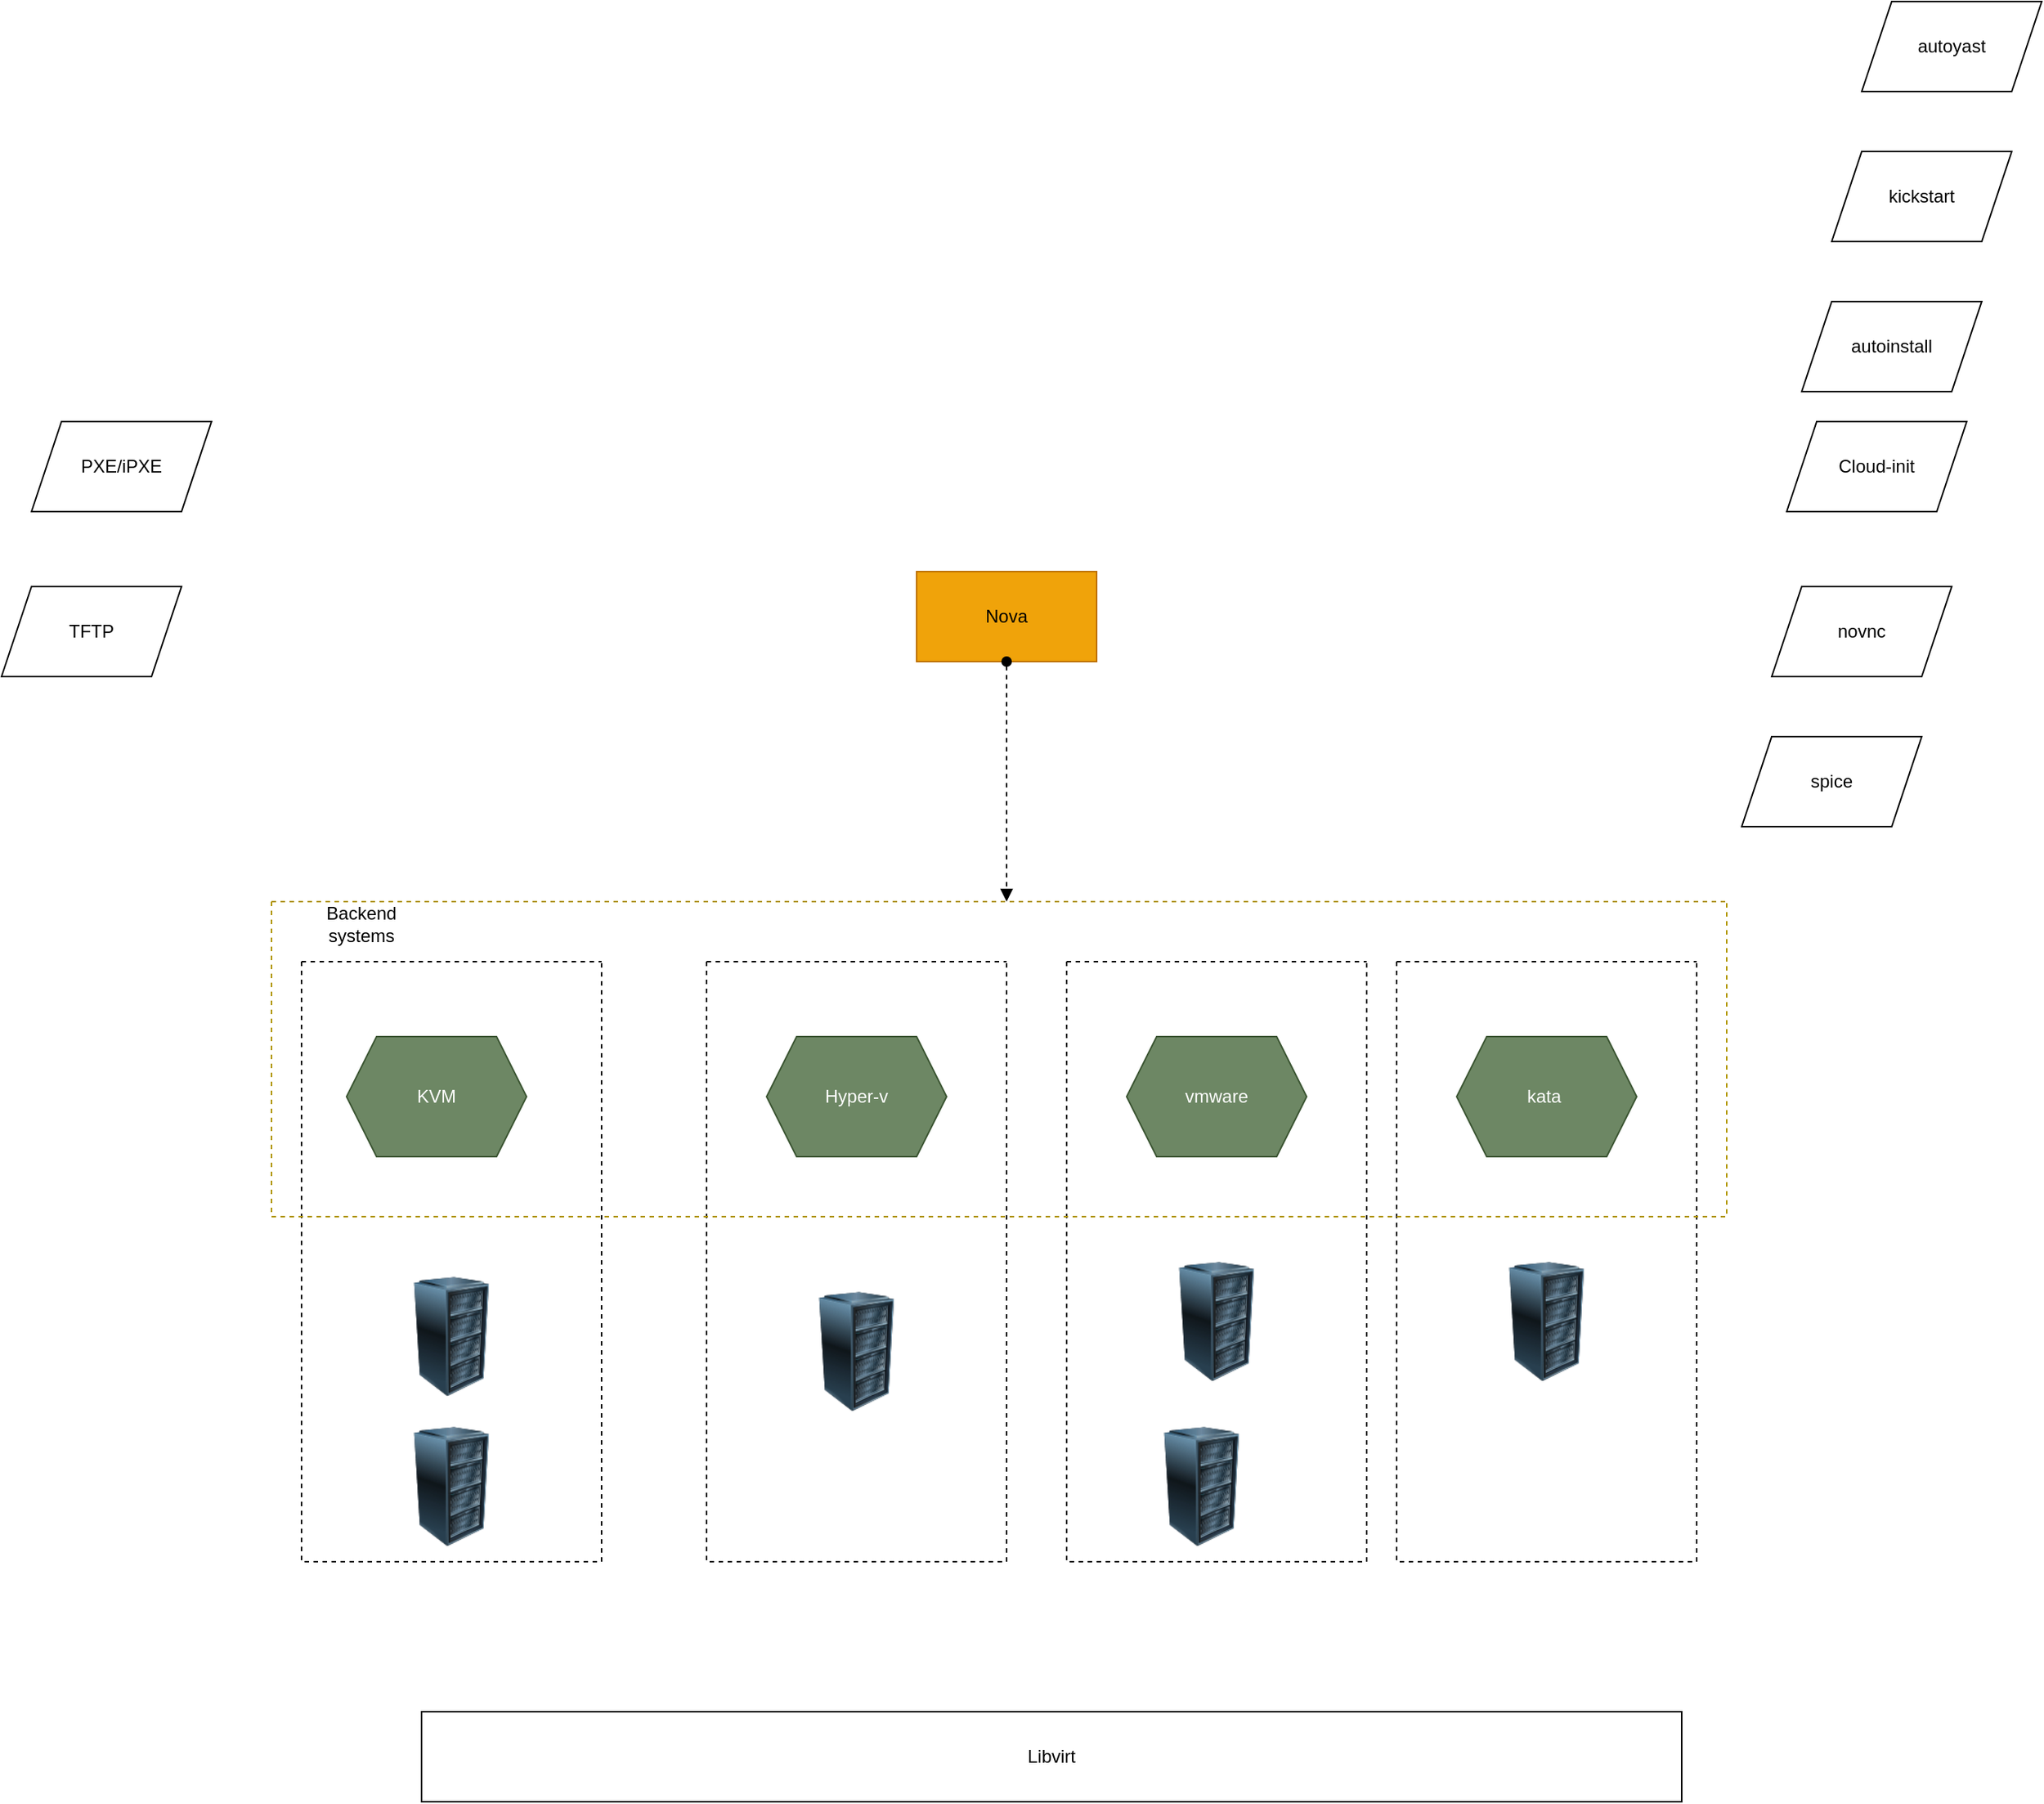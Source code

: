 <mxfile pages="3">
    <diagram name="nova" id="i2JP03oCf0MLAkS6mF40">
        <mxGraphModel dx="2113" dy="1841" grid="1" gridSize="10" guides="1" tooltips="1" connect="1" arrows="1" fold="1" page="1" pageScale="1" pageWidth="850" pageHeight="1100" math="0" shadow="0">
            <root>
                <mxCell id="0"/>
                <mxCell id="1" parent="0"/>
                <mxCell id="JA1Yra5Nm4HoDsQ_V3h1-1" value="Nova" style="rounded=0;whiteSpace=wrap;html=1;fillColor=#f0a30a;fontColor=#000000;strokeColor=#BD7000;" parent="1" vertex="1">
                    <mxGeometry x="350" y="180" width="120" height="60" as="geometry"/>
                </mxCell>
                <mxCell id="JA1Yra5Nm4HoDsQ_V3h1-7" value="" style="endArrow=block;html=1;rounded=0;entryX=0.5;entryY=1;entryDx=0;entryDy=0;flowAnimation=1;startArrow=oval;startFill=1;endFill=1;dashed=1;noJump=0;exitX=0.5;exitY=1;exitDx=0;exitDy=0;" parent="1" source="JA1Yra5Nm4HoDsQ_V3h1-1" edge="1">
                    <mxGeometry width="50" height="50" relative="1" as="geometry">
                        <mxPoint x="450" y="420" as="sourcePoint"/>
                        <mxPoint x="410" y="400" as="targetPoint"/>
                        <Array as="points"/>
                    </mxGeometry>
                </mxCell>
                <mxCell id="-k8zcyYXeTkmnfuWlkDI-1" value="" style="swimlane;startSize=0;dashed=1;" parent="1" vertex="1">
                    <mxGeometry x="-60" y="440" width="200" height="400" as="geometry">
                        <mxRectangle x="-60" y="440" width="50" height="40" as="alternateBounds"/>
                    </mxGeometry>
                </mxCell>
                <mxCell id="JA1Yra5Nm4HoDsQ_V3h1-3" value="KVM" style="shape=hexagon;perimeter=hexagonPerimeter2;whiteSpace=wrap;html=1;fixedSize=1;fillColor=#6d8764;fontColor=#ffffff;strokeColor=#3A5431;" parent="-k8zcyYXeTkmnfuWlkDI-1" vertex="1">
                    <mxGeometry x="30" y="50" width="120" height="80" as="geometry"/>
                </mxCell>
                <mxCell id="JA1Yra5Nm4HoDsQ_V3h1-14" value="" style="image;html=1;image=img/lib/clip_art/computers/Server_Rack_128x128.png" parent="-k8zcyYXeTkmnfuWlkDI-1" vertex="1">
                    <mxGeometry x="60" y="210" width="80" height="80" as="geometry"/>
                </mxCell>
                <mxCell id="JA1Yra5Nm4HoDsQ_V3h1-15" value="" style="image;html=1;image=img/lib/clip_art/computers/Server_Rack_128x128.png" parent="-k8zcyYXeTkmnfuWlkDI-1" vertex="1">
                    <mxGeometry x="60" y="310" width="80" height="80" as="geometry"/>
                </mxCell>
                <mxCell id="-k8zcyYXeTkmnfuWlkDI-2" value="" style="swimlane;startSize=0;dashed=1;" parent="1" vertex="1">
                    <mxGeometry x="210" y="440" width="200" height="400" as="geometry">
                        <mxRectangle x="210" y="440" width="50" height="40" as="alternateBounds"/>
                    </mxGeometry>
                </mxCell>
                <mxCell id="JA1Yra5Nm4HoDsQ_V3h1-4" value="Hyper-v" style="shape=hexagon;perimeter=hexagonPerimeter2;whiteSpace=wrap;html=1;fixedSize=1;fillColor=#6d8764;fontColor=#ffffff;strokeColor=#3A5431;" parent="-k8zcyYXeTkmnfuWlkDI-2" vertex="1">
                    <mxGeometry x="40" y="50" width="120" height="80" as="geometry"/>
                </mxCell>
                <mxCell id="JA1Yra5Nm4HoDsQ_V3h1-16" value="" style="image;html=1;image=img/lib/clip_art/computers/Server_Rack_128x128.png" parent="-k8zcyYXeTkmnfuWlkDI-2" vertex="1">
                    <mxGeometry x="60" y="220" width="80" height="80" as="geometry"/>
                </mxCell>
                <mxCell id="-k8zcyYXeTkmnfuWlkDI-3" value="" style="swimlane;startSize=0;dashed=1;" parent="1" vertex="1">
                    <mxGeometry x="450" y="440" width="200" height="400" as="geometry">
                        <mxRectangle x="450" y="440" width="50" height="40" as="alternateBounds"/>
                    </mxGeometry>
                </mxCell>
                <mxCell id="JA1Yra5Nm4HoDsQ_V3h1-6" value="vmware" style="shape=hexagon;perimeter=hexagonPerimeter2;whiteSpace=wrap;html=1;fixedSize=1;fillColor=#6d8764;fontColor=#ffffff;strokeColor=#3A5431;" parent="-k8zcyYXeTkmnfuWlkDI-3" vertex="1">
                    <mxGeometry x="40" y="50" width="120" height="80" as="geometry"/>
                </mxCell>
                <mxCell id="JA1Yra5Nm4HoDsQ_V3h1-17" value="" style="image;html=1;image=img/lib/clip_art/computers/Server_Rack_128x128.png" parent="-k8zcyYXeTkmnfuWlkDI-3" vertex="1">
                    <mxGeometry x="60" y="200" width="80" height="80" as="geometry"/>
                </mxCell>
                <mxCell id="JA1Yra5Nm4HoDsQ_V3h1-18" value="" style="image;html=1;image=img/lib/clip_art/computers/Server_Rack_128x128.png" parent="-k8zcyYXeTkmnfuWlkDI-3" vertex="1">
                    <mxGeometry x="50" y="310" width="80" height="80" as="geometry"/>
                </mxCell>
                <mxCell id="-k8zcyYXeTkmnfuWlkDI-4" value="" style="swimlane;startSize=0;dashed=1;" parent="1" vertex="1">
                    <mxGeometry x="670" y="440" width="200" height="400" as="geometry">
                        <mxRectangle x="670" y="440" width="50" height="40" as="alternateBounds"/>
                    </mxGeometry>
                </mxCell>
                <mxCell id="JA1Yra5Nm4HoDsQ_V3h1-5" value="kata&amp;nbsp;" style="shape=hexagon;perimeter=hexagonPerimeter2;whiteSpace=wrap;html=1;fixedSize=1;fillColor=#6d8764;fontColor=#ffffff;strokeColor=#3A5431;" parent="-k8zcyYXeTkmnfuWlkDI-4" vertex="1">
                    <mxGeometry x="40" y="50" width="120" height="80" as="geometry"/>
                </mxCell>
                <mxCell id="JA1Yra5Nm4HoDsQ_V3h1-19" value="" style="image;html=1;image=img/lib/clip_art/computers/Server_Rack_128x128.png" parent="-k8zcyYXeTkmnfuWlkDI-4" vertex="1">
                    <mxGeometry x="60" y="200" width="80" height="80" as="geometry"/>
                </mxCell>
                <mxCell id="-k8zcyYXeTkmnfuWlkDI-7" value="" style="swimlane;startSize=0;dashed=1;fillColor=#e3c800;fontColor=#000000;strokeColor=#B09500;" parent="1" vertex="1">
                    <mxGeometry x="-80" y="400" width="970" height="210" as="geometry">
                        <mxRectangle x="-80" y="400" width="50" height="40" as="alternateBounds"/>
                    </mxGeometry>
                </mxCell>
                <mxCell id="JA1Yra5Nm4HoDsQ_V3h1-13" value="Backend systems" style="text;html=1;align=center;verticalAlign=middle;whiteSpace=wrap;rounded=0;" parent="-k8zcyYXeTkmnfuWlkDI-7" vertex="1">
                    <mxGeometry x="30" width="60" height="30" as="geometry"/>
                </mxCell>
                <mxCell id="bWIhhu4ZNNUXrKgqrzKW-1" value="Cloud-init" style="shape=parallelogram;perimeter=parallelogramPerimeter;whiteSpace=wrap;html=1;fixedSize=1;" parent="1" vertex="1">
                    <mxGeometry x="930" y="80" width="120" height="60" as="geometry"/>
                </mxCell>
                <mxCell id="bWIhhu4ZNNUXrKgqrzKW-2" value="novnc" style="shape=parallelogram;perimeter=parallelogramPerimeter;whiteSpace=wrap;html=1;fixedSize=1;" parent="1" vertex="1">
                    <mxGeometry x="920" y="190" width="120" height="60" as="geometry"/>
                </mxCell>
                <mxCell id="jMt_rh81BCeuJPlR7Qjm-1" value="autoinstall" style="shape=parallelogram;perimeter=parallelogramPerimeter;whiteSpace=wrap;html=1;fixedSize=1;" parent="1" vertex="1">
                    <mxGeometry x="940" width="120" height="60" as="geometry"/>
                </mxCell>
                <mxCell id="jMt_rh81BCeuJPlR7Qjm-2" value="kickstart" style="shape=parallelogram;perimeter=parallelogramPerimeter;whiteSpace=wrap;html=1;fixedSize=1;" parent="1" vertex="1">
                    <mxGeometry x="960" y="-100" width="120" height="60" as="geometry"/>
                </mxCell>
                <mxCell id="jMt_rh81BCeuJPlR7Qjm-3" value="autoyast" style="shape=parallelogram;perimeter=parallelogramPerimeter;whiteSpace=wrap;html=1;fixedSize=1;" parent="1" vertex="1">
                    <mxGeometry x="980" y="-200" width="120" height="60" as="geometry"/>
                </mxCell>
                <mxCell id="3" value="spice" style="shape=parallelogram;perimeter=parallelogramPerimeter;whiteSpace=wrap;html=1;fixedSize=1;" parent="1" vertex="1">
                    <mxGeometry x="900" y="290" width="120" height="60" as="geometry"/>
                </mxCell>
                <mxCell id="5" value="TFTP" style="shape=parallelogram;perimeter=parallelogramPerimeter;whiteSpace=wrap;html=1;fixedSize=1;" parent="1" vertex="1">
                    <mxGeometry x="-260" y="190" width="120" height="60" as="geometry"/>
                </mxCell>
                <mxCell id="6" value="PXE/iPXE" style="shape=parallelogram;perimeter=parallelogramPerimeter;whiteSpace=wrap;html=1;fixedSize=1;" parent="1" vertex="1">
                    <mxGeometry x="-240" y="80" width="120" height="60" as="geometry"/>
                </mxCell>
                <mxCell id="t6MG5JoA_2TisaGeMxsV-6" value="Libvirt" style="whiteSpace=wrap;html=1;" parent="1" vertex="1">
                    <mxGeometry x="20" y="940" width="840" height="60" as="geometry"/>
                </mxCell>
            </root>
        </mxGraphModel>
    </diagram>
    <diagram id="EgqnAZjaFzSDrWK9EEJI" name="Barbican">
        <mxGraphModel dx="2113" dy="741" grid="1" gridSize="10" guides="1" tooltips="1" connect="1" arrows="1" fold="1" page="1" pageScale="1" pageWidth="850" pageHeight="1100" math="0" shadow="0">
            <root>
                <mxCell id="0"/>
                <mxCell id="1" parent="0"/>
                <mxCell id="vG-dV_qNoBI2JcsyZUIt-1" value="Barbican" style="rounded=0;whiteSpace=wrap;html=1;fillColor=#f0a30a;fontColor=#000000;strokeColor=#BD7000;" parent="1" vertex="1">
                    <mxGeometry x="350" y="180" width="120" height="60" as="geometry"/>
                </mxCell>
                <mxCell id="vG-dV_qNoBI2JcsyZUIt-2" value="" style="endArrow=block;html=1;rounded=0;entryX=0.5;entryY=1;entryDx=0;entryDy=0;flowAnimation=1;startArrow=oval;startFill=1;endFill=1;dashed=1;noJump=0;exitX=0.5;exitY=1;exitDx=0;exitDy=0;" parent="1" source="vG-dV_qNoBI2JcsyZUIt-1" edge="1">
                    <mxGeometry width="50" height="50" relative="1" as="geometry">
                        <mxPoint x="450" y="420" as="sourcePoint"/>
                        <mxPoint x="410" y="400" as="targetPoint"/>
                        <Array as="points"/>
                    </mxGeometry>
                </mxCell>
                <mxCell id="vG-dV_qNoBI2JcsyZUIt-3" value="" style="swimlane;startSize=0;dashed=1;" parent="1" vertex="1">
                    <mxGeometry x="-60" y="440" width="200" height="400" as="geometry">
                        <mxRectangle x="-60" y="440" width="50" height="40" as="alternateBounds"/>
                    </mxGeometry>
                </mxCell>
                <mxCell id="vG-dV_qNoBI2JcsyZUIt-4" value="simple crypto" style="shape=hexagon;perimeter=hexagonPerimeter2;whiteSpace=wrap;html=1;fixedSize=1;fillColor=#6d8764;fontColor=#ffffff;strokeColor=#3A5431;" parent="vG-dV_qNoBI2JcsyZUIt-3" vertex="1">
                    <mxGeometry x="30" y="50" width="120" height="80" as="geometry"/>
                </mxCell>
                <mxCell id="vG-dV_qNoBI2JcsyZUIt-7" value="" style="swimlane;startSize=0;dashed=1;" parent="1" vertex="1">
                    <mxGeometry x="210" y="440" width="200" height="400" as="geometry">
                        <mxRectangle x="210" y="440" width="50" height="40" as="alternateBounds"/>
                    </mxGeometry>
                </mxCell>
                <mxCell id="vG-dV_qNoBI2JcsyZUIt-8" value="&lt;a href=&quot;https://docs.openstack.org/barbican/latest/install/barbican-backend.html#vault-plugin&quot;&gt;&lt;font color=&quot;#ffffff&quot;&gt;vault&lt;/font&gt;&lt;/a&gt;" style="shape=hexagon;perimeter=hexagonPerimeter2;whiteSpace=wrap;html=1;fixedSize=1;fillColor=#6d8764;fontColor=#ffffff;strokeColor=#3A5431;" parent="vG-dV_qNoBI2JcsyZUIt-7" vertex="1">
                    <mxGeometry x="40" y="50" width="120" height="80" as="geometry"/>
                </mxCell>
                <mxCell id="vG-dV_qNoBI2JcsyZUIt-10" value="" style="swimlane;startSize=0;dashed=1;" parent="1" vertex="1">
                    <mxGeometry x="450" y="440" width="200" height="400" as="geometry">
                        <mxRectangle x="450" y="440" width="50" height="40" as="alternateBounds"/>
                    </mxGeometry>
                </mxCell>
                <mxCell id="vG-dV_qNoBI2JcsyZUIt-11" value="local file system" style="shape=hexagon;perimeter=hexagonPerimeter2;whiteSpace=wrap;html=1;fixedSize=1;fillColor=#6d8764;fontColor=#ffffff;strokeColor=#3A5431;" parent="vG-dV_qNoBI2JcsyZUIt-10" vertex="1">
                    <mxGeometry x="40" y="50" width="120" height="80" as="geometry"/>
                </mxCell>
                <mxCell id="vG-dV_qNoBI2JcsyZUIt-14" value="" style="swimlane;startSize=0;dashed=1;" parent="1" vertex="1">
                    <mxGeometry x="670" y="440" width="200" height="400" as="geometry">
                        <mxRectangle x="670" y="440" width="50" height="40" as="alternateBounds"/>
                    </mxGeometry>
                </mxCell>
                <mxCell id="vG-dV_qNoBI2JcsyZUIt-15" value="PKCS#11 crypto" style="shape=hexagon;perimeter=hexagonPerimeter2;whiteSpace=wrap;html=1;fixedSize=1;fillColor=#6d8764;fontColor=#ffffff;strokeColor=#3A5431;" parent="vG-dV_qNoBI2JcsyZUIt-14" vertex="1">
                    <mxGeometry x="40" y="50" width="120" height="80" as="geometry"/>
                </mxCell>
                <mxCell id="vG-dV_qNoBI2JcsyZUIt-17" value="" style="swimlane;startSize=0;dashed=1;fillColor=#e3c800;fontColor=#000000;strokeColor=#B09500;" parent="1" vertex="1">
                    <mxGeometry x="-80" y="400" width="970" height="210" as="geometry">
                        <mxRectangle x="-80" y="400" width="50" height="40" as="alternateBounds"/>
                    </mxGeometry>
                </mxCell>
                <mxCell id="vG-dV_qNoBI2JcsyZUIt-18" value="Backend systems" style="text;html=1;align=center;verticalAlign=middle;whiteSpace=wrap;rounded=0;" parent="vG-dV_qNoBI2JcsyZUIt-17" vertex="1">
                    <mxGeometry x="30" width="60" height="30" as="geometry"/>
                </mxCell>
            </root>
        </mxGraphModel>
    </diagram>
    <diagram id="4oLvsExKKX6jQWMQh5iK" name="neutron">
        <mxGraphModel dx="2228" dy="560" grid="1" gridSize="10" guides="1" tooltips="1" connect="1" arrows="1" fold="1" page="1" pageScale="1" pageWidth="850" pageHeight="1100" math="0" shadow="0">
            <root>
                <mxCell id="0"/>
                <mxCell id="1" parent="0"/>
                <mxCell id="Km-_x-RyfT8austXoGjX-1" value="Neutron" style="rounded=0;whiteSpace=wrap;html=1;" parent="1" vertex="1">
                    <mxGeometry x="80" y="180" width="120" height="60" as="geometry"/>
                </mxCell>
                <mxCell id="Km-_x-RyfT8austXoGjX-2" value="DHCP" style="shape=hexagon;perimeter=hexagonPerimeter2;whiteSpace=wrap;html=1;fixedSize=1;" parent="1" vertex="1">
                    <mxGeometry x="-80" y="460" width="120" height="80" as="geometry"/>
                </mxCell>
                <mxCell id="Km-_x-RyfT8austXoGjX-3" value="Network switches" style="shape=hexagon;perimeter=hexagonPerimeter2;whiteSpace=wrap;html=1;fixedSize=1;" parent="1" vertex="1">
                    <mxGeometry x="110" y="460" width="120" height="80" as="geometry"/>
                </mxCell>
                <mxCell id="Km-_x-RyfT8austXoGjX-4" value="Network namespace" style="shape=hexagon;perimeter=hexagonPerimeter2;whiteSpace=wrap;html=1;fixedSize=1;" parent="1" vertex="1">
                    <mxGeometry x="-250" y="460" width="120" height="80" as="geometry"/>
                </mxCell>
                <mxCell id="Km-_x-RyfT8austXoGjX-7" value="" style="rounded=0;whiteSpace=wrap;html=1;" parent="1" vertex="1">
                    <mxGeometry x="320" y="425" width="320" height="150" as="geometry"/>
                </mxCell>
                <mxCell id="Km-_x-RyfT8austXoGjX-5" value="Linux bridge" style="shape=hexagon;perimeter=hexagonPerimeter2;whiteSpace=wrap;html=1;fixedSize=1;" parent="1" vertex="1">
                    <mxGeometry x="350" y="450" width="120" height="80" as="geometry"/>
                </mxCell>
                <mxCell id="Km-_x-RyfT8austXoGjX-6" value="OVN" style="shape=hexagon;perimeter=hexagonPerimeter2;whiteSpace=wrap;html=1;fixedSize=1;" parent="1" vertex="1">
                    <mxGeometry x="490" y="450" width="120" height="80" as="geometry"/>
                </mxCell>
                <mxCell id="9pJ9IYVhI1jmR3pi-ipF-1" value="Firewall&lt;br&gt;Networks&lt;br&gt;Subnets&lt;br&gt;routers&lt;br&gt;VLAN" style="text;html=1;align=center;verticalAlign=middle;resizable=0;points=[];autosize=1;strokeColor=none;fillColor=none;" vertex="1" parent="1">
                    <mxGeometry x="-275" y="580" width="70" height="90" as="geometry"/>
                </mxCell>
                <mxCell id="9pJ9IYVhI1jmR3pi-ipF-2" value="OSI layer&amp;nbsp;&lt;br&gt;layer-2&lt;br&gt;layer-3" style="text;html=1;align=center;verticalAlign=middle;resizable=0;points=[];autosize=1;strokeColor=none;fillColor=none;" vertex="1" parent="1">
                    <mxGeometry x="-180" y="580" width="80" height="60" as="geometry"/>
                </mxCell>
            </root>
        </mxGraphModel>
    </diagram>
    <diagram id="08zyZDdtpY3_p6flGvuf" name="Cinder">
        <mxGraphModel dx="2113" dy="741" grid="1" gridSize="10" guides="1" tooltips="1" connect="1" arrows="1" fold="1" page="1" pageScale="1" pageWidth="850" pageHeight="1100" math="0" shadow="0">
            <root>
                <mxCell id="0"/>
                <mxCell id="1" parent="0"/>
                <mxCell id="wG_4zxWGxI-4_CgFWJHo-1" value="Cinder" style="rounded=0;whiteSpace=wrap;html=1;" parent="1" vertex="1">
                    <mxGeometry x="300" y="160" width="120" height="60" as="geometry"/>
                </mxCell>
                <mxCell id="3_6u3L3waaNaPQ-suJev-1" value="" style="swimlane;startSize=0;dashed=1;" parent="1" vertex="1">
                    <mxGeometry x="-170" y="410" width="200" height="400" as="geometry">
                        <mxRectangle x="-170" y="410" width="50" height="40" as="alternateBounds"/>
                    </mxGeometry>
                </mxCell>
                <mxCell id="3_6u3L3waaNaPQ-suJev-2" value="Ceph" style="shape=hexagon;perimeter=hexagonPerimeter2;whiteSpace=wrap;html=1;fixedSize=1;fillColor=#6d8764;fontColor=#ffffff;strokeColor=#3A5431;" parent="3_6u3L3waaNaPQ-suJev-1" vertex="1">
                    <mxGeometry x="30" y="50" width="120" height="80" as="geometry"/>
                </mxCell>
                <mxCell id="3_6u3L3waaNaPQ-suJev-3" value="" style="image;html=1;image=img/lib/clip_art/computers/Server_Rack_128x128.png" parent="3_6u3L3waaNaPQ-suJev-1" vertex="1">
                    <mxGeometry x="60" y="210" width="80" height="80" as="geometry"/>
                </mxCell>
                <mxCell id="3_6u3L3waaNaPQ-suJev-4" value="" style="image;html=1;image=img/lib/clip_art/computers/Server_Rack_128x128.png" parent="3_6u3L3waaNaPQ-suJev-1" vertex="1">
                    <mxGeometry x="60" y="310" width="80" height="80" as="geometry"/>
                </mxCell>
                <mxCell id="3_6u3L3waaNaPQ-suJev-5" value="" style="swimlane;startSize=0;dashed=1;" parent="1" vertex="1">
                    <mxGeometry x="100" y="410" width="200" height="400" as="geometry">
                        <mxRectangle x="210" y="440" width="50" height="40" as="alternateBounds"/>
                    </mxGeometry>
                </mxCell>
                <mxCell id="3_6u3L3waaNaPQ-suJev-6" value="LVM" style="shape=hexagon;perimeter=hexagonPerimeter2;whiteSpace=wrap;html=1;fixedSize=1;fillColor=#6d8764;fontColor=#ffffff;strokeColor=#3A5431;" parent="3_6u3L3waaNaPQ-suJev-5" vertex="1">
                    <mxGeometry x="40" y="50" width="120" height="80" as="geometry"/>
                </mxCell>
                <mxCell id="3_6u3L3waaNaPQ-suJev-7" value="" style="image;html=1;image=img/lib/clip_art/computers/Server_Rack_128x128.png" parent="3_6u3L3waaNaPQ-suJev-5" vertex="1">
                    <mxGeometry x="60" y="220" width="80" height="80" as="geometry"/>
                </mxCell>
                <mxCell id="3_6u3L3waaNaPQ-suJev-8" value="" style="swimlane;startSize=0;dashed=1;" parent="1" vertex="1">
                    <mxGeometry x="340" y="410" width="200" height="400" as="geometry">
                        <mxRectangle x="450" y="440" width="50" height="40" as="alternateBounds"/>
                    </mxGeometry>
                </mxCell>
                <mxCell id="3_6u3L3waaNaPQ-suJev-9" value="iSCSI" style="shape=hexagon;perimeter=hexagonPerimeter2;whiteSpace=wrap;html=1;fixedSize=1;fillColor=#6d8764;fontColor=#ffffff;strokeColor=#3A5431;" parent="3_6u3L3waaNaPQ-suJev-8" vertex="1">
                    <mxGeometry x="40" y="50" width="120" height="80" as="geometry"/>
                </mxCell>
                <mxCell id="3_6u3L3waaNaPQ-suJev-10" value="" style="image;html=1;image=img/lib/clip_art/computers/Server_Rack_128x128.png" parent="3_6u3L3waaNaPQ-suJev-8" vertex="1">
                    <mxGeometry x="60" y="200" width="80" height="80" as="geometry"/>
                </mxCell>
                <mxCell id="3_6u3L3waaNaPQ-suJev-11" value="" style="image;html=1;image=img/lib/clip_art/computers/Server_Rack_128x128.png" parent="3_6u3L3waaNaPQ-suJev-8" vertex="1">
                    <mxGeometry x="50" y="310" width="80" height="80" as="geometry"/>
                </mxCell>
                <mxCell id="3_6u3L3waaNaPQ-suJev-12" value="" style="swimlane;startSize=0;dashed=1;" parent="1" vertex="1">
                    <mxGeometry x="560" y="410" width="200" height="400" as="geometry">
                        <mxRectangle x="670" y="440" width="50" height="40" as="alternateBounds"/>
                    </mxGeometry>
                </mxCell>
                <mxCell id="3_6u3L3waaNaPQ-suJev-13" value="Other vendor" style="shape=hexagon;perimeter=hexagonPerimeter2;whiteSpace=wrap;html=1;fixedSize=1;fillColor=#6d8764;fontColor=#ffffff;strokeColor=#3A5431;" parent="3_6u3L3waaNaPQ-suJev-12" vertex="1">
                    <mxGeometry x="40" y="50" width="120" height="80" as="geometry"/>
                </mxCell>
                <mxCell id="3_6u3L3waaNaPQ-suJev-14" value="" style="image;html=1;image=img/lib/clip_art/computers/Server_Rack_128x128.png" parent="3_6u3L3waaNaPQ-suJev-12" vertex="1">
                    <mxGeometry x="60" y="200" width="80" height="80" as="geometry"/>
                </mxCell>
                <mxCell id="3_6u3L3waaNaPQ-suJev-15" value="" style="swimlane;startSize=0;dashed=1;fillColor=#e3c800;fontColor=#000000;strokeColor=#B09500;" parent="1" vertex="1">
                    <mxGeometry x="-190" y="340" width="970" height="240" as="geometry">
                        <mxRectangle x="-190" y="340" width="50" height="40" as="alternateBounds"/>
                    </mxGeometry>
                </mxCell>
                <mxCell id="3_6u3L3waaNaPQ-suJev-16" value="Storage Backend systems" style="text;html=1;align=center;verticalAlign=middle;whiteSpace=wrap;rounded=0;" parent="3_6u3L3waaNaPQ-suJev-15" vertex="1">
                    <mxGeometry x="30" y="10" width="60" height="30" as="geometry"/>
                </mxCell>
                <mxCell id="3_6u3L3waaNaPQ-suJev-17" value="NFS backup driver" style="shape=parallelogram;perimeter=parallelogramPerimeter;whiteSpace=wrap;html=1;fixedSize=1;dashed=1;" parent="1" vertex="1">
                    <mxGeometry x="930" y="440" width="160" height="60" as="geometry"/>
                </mxCell>
                <mxCell id="3_6u3L3waaNaPQ-suJev-18" value="s3" style="shape=parallelogram;perimeter=parallelogramPerimeter;whiteSpace=wrap;html=1;fixedSize=1;dashed=1;" parent="1" vertex="1">
                    <mxGeometry x="940" y="290" width="160" height="60" as="geometry"/>
                </mxCell>
                <mxCell id="3_6u3L3waaNaPQ-suJev-19" value="Ceph backup driver" style="shape=parallelogram;perimeter=parallelogramPerimeter;whiteSpace=wrap;html=1;fixedSize=1;dashed=1;" parent="1" vertex="1">
                    <mxGeometry x="950" y="160" width="160" height="60" as="geometry"/>
                </mxCell>
                <mxCell id="3_6u3L3waaNaPQ-suJev-20" value="GlusterFS backup driver" style="shape=parallelogram;perimeter=parallelogramPerimeter;whiteSpace=wrap;html=1;fixedSize=1;dashed=1;" parent="1" vertex="1">
                    <mxGeometry x="960" y="60" width="160" height="60" as="geometry"/>
                </mxCell>
                <mxCell id="3_6u3L3waaNaPQ-suJev-21" value="" style="swimlane;startSize=0;dashed=1;fillColor=#d80073;strokeColor=#A50040;fontColor=#ffffff;" parent="1" vertex="1">
                    <mxGeometry x="880" y="10" width="300" height="540" as="geometry">
                        <mxRectangle x="-80" y="400" width="50" height="40" as="alternateBounds"/>
                    </mxGeometry>
                </mxCell>
                <mxCell id="3_6u3L3waaNaPQ-suJev-22" value="Implementations" style="text;html=1;align=center;verticalAlign=middle;whiteSpace=wrap;rounded=0;" parent="3_6u3L3waaNaPQ-suJev-21" vertex="1">
                    <mxGeometry x="30" y="10" width="60" height="30" as="geometry"/>
                </mxCell>
            </root>
        </mxGraphModel>
    </diagram>
    <diagram id="DUSXUaXFWIxi_zlm32pC" name="Swift">
        <mxGraphModel dx="2440" dy="606" grid="1" gridSize="10" guides="1" tooltips="1" connect="1" arrows="1" fold="1" page="1" pageScale="1" pageWidth="850" pageHeight="1100" math="0" shadow="0">
            <root>
                <mxCell id="0"/>
                <mxCell id="1" parent="0"/>
                <mxCell id="XGdfYUUF8_XEAivPm3to-1" value="Swift&lt;br&gt;" style="rounded=0;whiteSpace=wrap;html=1;dashed=1;" parent="1" vertex="1">
                    <mxGeometry x="220" y="190" width="210" height="60" as="geometry"/>
                </mxCell>
                <mxCell id="0-Gfac-iLGqxFdd0xWSa-1" value="" style="swimlane;startSize=0;dashed=1;" parent="1" vertex="1">
                    <mxGeometry x="50" y="420" width="200" height="400" as="geometry">
                        <mxRectangle x="-60" y="440" width="50" height="40" as="alternateBounds"/>
                    </mxGeometry>
                </mxCell>
                <mxCell id="0-Gfac-iLGqxFdd0xWSa-2" value="Ceph" style="shape=hexagon;perimeter=hexagonPerimeter2;whiteSpace=wrap;html=1;fixedSize=1;fillColor=#6d8764;fontColor=#ffffff;strokeColor=#3A5431;" parent="0-Gfac-iLGqxFdd0xWSa-1" vertex="1">
                    <mxGeometry x="30" y="50" width="120" height="80" as="geometry"/>
                </mxCell>
                <mxCell id="0-Gfac-iLGqxFdd0xWSa-3" value="" style="image;html=1;image=img/lib/clip_art/computers/Server_Rack_128x128.png" parent="0-Gfac-iLGqxFdd0xWSa-1" vertex="1">
                    <mxGeometry x="60" y="210" width="80" height="80" as="geometry"/>
                </mxCell>
                <mxCell id="0-Gfac-iLGqxFdd0xWSa-4" value="" style="image;html=1;image=img/lib/clip_art/computers/Server_Rack_128x128.png" parent="0-Gfac-iLGqxFdd0xWSa-1" vertex="1">
                    <mxGeometry x="60" y="310" width="80" height="80" as="geometry"/>
                </mxCell>
                <mxCell id="0-Gfac-iLGqxFdd0xWSa-5" value="" style="swimlane;startSize=0;dashed=1;" parent="1" vertex="1">
                    <mxGeometry x="320" y="420" width="200" height="400" as="geometry">
                        <mxRectangle x="210" y="440" width="50" height="40" as="alternateBounds"/>
                    </mxGeometry>
                </mxCell>
                <mxCell id="0-Gfac-iLGqxFdd0xWSa-6" value="LVM" style="shape=hexagon;perimeter=hexagonPerimeter2;whiteSpace=wrap;html=1;fixedSize=1;fillColor=#6d8764;fontColor=#ffffff;strokeColor=#3A5431;" parent="0-Gfac-iLGqxFdd0xWSa-5" vertex="1">
                    <mxGeometry x="40" y="50" width="120" height="80" as="geometry"/>
                </mxCell>
                <mxCell id="0-Gfac-iLGqxFdd0xWSa-7" value="" style="image;html=1;image=img/lib/clip_art/computers/Server_Rack_128x128.png" parent="0-Gfac-iLGqxFdd0xWSa-5" vertex="1">
                    <mxGeometry x="60" y="220" width="80" height="80" as="geometry"/>
                </mxCell>
                <mxCell id="0-Gfac-iLGqxFdd0xWSa-8" value="Storage Backend systems" style="text;html=1;align=center;verticalAlign=middle;whiteSpace=wrap;rounded=0;" parent="1" vertex="1">
                    <mxGeometry x="60" y="360" width="60" height="30" as="geometry"/>
                </mxCell>
                <mxCell id="GwaXAjHEcTEfVR_TkJ92-1" value="" style="swimlane;startSize=0;dashed=1;fillColor=#e3c800;fontColor=#000000;strokeColor=#B09500;" parent="1" vertex="1">
                    <mxGeometry x="-150" y="340" width="970" height="240" as="geometry">
                        <mxRectangle x="-80" y="400" width="50" height="40" as="alternateBounds"/>
                    </mxGeometry>
                </mxCell>
                <mxCell id="GwaXAjHEcTEfVR_TkJ92-2" value="Storage Backend systems" style="text;html=1;align=center;verticalAlign=middle;whiteSpace=wrap;rounded=0;" parent="GwaXAjHEcTEfVR_TkJ92-1" vertex="1">
                    <mxGeometry x="30" y="10" width="60" height="30" as="geometry"/>
                </mxCell>
                <mxCell id="XqqOEVc9LsrNZhIlvJuZ-1" value="s3" style="rounded=0;whiteSpace=wrap;html=1;dashed=1;" parent="1" vertex="1">
                    <mxGeometry x="1000" y="190" width="210" height="60" as="geometry"/>
                </mxCell>
            </root>
        </mxGraphModel>
    </diagram>
    <diagram id="w9j-Arl2UHTIv7HmSGw7" name="Glance">
        <mxGraphModel dx="1263" dy="741" grid="1" gridSize="10" guides="1" tooltips="1" connect="1" arrows="1" fold="1" page="1" pageScale="1" pageWidth="850" pageHeight="1100" math="0" shadow="0">
            <root>
                <mxCell id="0"/>
                <mxCell id="1" parent="0"/>
                <mxCell id="4eHIW3hF1eKzqBTNjG_T-1" value="Disk-image-builder" style="text;html=1;align=center;verticalAlign=middle;resizable=0;points=[];autosize=1;strokeColor=none;fillColor=none;" parent="1" vertex="1">
                    <mxGeometry x="290" y="255" width="120" height="30" as="geometry"/>
                </mxCell>
                <mxCell id="4eHIW3hF1eKzqBTNjG_T-2" value="Packer" style="text;html=1;align=center;verticalAlign=middle;resizable=0;points=[];autosize=1;strokeColor=none;fillColor=none;" parent="1" vertex="1">
                    <mxGeometry x="480" y="255" width="60" height="30" as="geometry"/>
                </mxCell>
                <mxCell id="X0TKpsBsYByqsR1mme4w-1" value="Sysprep" style="text;html=1;align=center;verticalAlign=middle;resizable=0;points=[];autosize=1;strokeColor=none;fillColor=none;" parent="1" vertex="1">
                    <mxGeometry x="615" y="255" width="70" height="30" as="geometry"/>
                </mxCell>
                <mxCell id="_Z6__jt4Xbtvf5cIerEp-1" value="guestfish" style="text;html=1;align=center;verticalAlign=middle;resizable=0;points=[];autosize=1;strokeColor=none;fillColor=none;" parent="1" vertex="1">
                    <mxGeometry x="110" y="255" width="70" height="30" as="geometry"/>
                </mxCell>
                <mxCell id="20FIbNO-QM_enEkHQk5k-1" value="SSSd" style="text;html=1;align=center;verticalAlign=middle;resizable=0;points=[];autosize=1;strokeColor=none;fillColor=none;" parent="1" vertex="1">
                    <mxGeometry x="625" y="125" width="50" height="30" as="geometry"/>
                </mxCell>
                <mxCell id="20FIbNO-QM_enEkHQk5k-2" value="FreeIPA" style="text;html=1;align=center;verticalAlign=middle;resizable=0;points=[];autosize=1;strokeColor=none;fillColor=none;" parent="1" vertex="1">
                    <mxGeometry x="405" y="125" width="70" height="30" as="geometry"/>
                </mxCell>
            </root>
        </mxGraphModel>
    </diagram>
    <diagram id="aomUFG2bquv5vSJ40jB7" name="Keystone">
        <mxGraphModel dx="2113" dy="741" grid="1" gridSize="10" guides="1" tooltips="1" connect="1" arrows="1" fold="1" page="1" pageScale="1" pageWidth="850" pageHeight="1100" math="0" shadow="0">
            <root>
                <mxCell id="0"/>
                <mxCell id="1" parent="0"/>
                <mxCell id="QzMkAj1uLblAPadLwsXu-1" value="Keystone" style="rounded=0;whiteSpace=wrap;html=1;" parent="1" vertex="1">
                    <mxGeometry x="290" y="180" width="120" height="60" as="geometry"/>
                </mxCell>
                <mxCell id="QzMkAj1uLblAPadLwsXu-2" value="Identity providers" style="rounded=0;whiteSpace=wrap;html=1;" parent="1" vertex="1">
                    <mxGeometry x="-10" y="500" width="120" height="60" as="geometry"/>
                </mxCell>
                <mxCell id="QzMkAj1uLblAPadLwsXu-4" value="Issues token" style="text;html=1;align=center;verticalAlign=middle;resizable=0;points=[];autosize=1;strokeColor=none;fillColor=none;" parent="1" vertex="1">
                    <mxGeometry x="445" y="195" width="90" height="30" as="geometry"/>
                </mxCell>
                <mxCell id="QzMkAj1uLblAPadLwsXu-5" value="Drivers" style="text;html=1;align=center;verticalAlign=middle;resizable=0;points=[];autosize=1;strokeColor=none;fillColor=none;" parent="1" vertex="1">
                    <mxGeometry x="10" y="365" width="60" height="30" as="geometry"/>
                </mxCell>
                <mxCell id="QzMkAj1uLblAPadLwsXu-6" value="Modules" style="text;html=1;align=center;verticalAlign=middle;resizable=0;points=[];autosize=1;strokeColor=none;fillColor=none;" parent="1" vertex="1">
                    <mxGeometry x="235" y="375" width="70" height="30" as="geometry"/>
                </mxCell>
                <mxCell id="wcjkdJAVCyiC-G3nS8BK-1" value="LDAP/Active Directory" style="rounded=0;whiteSpace=wrap;html=1;" parent="1" vertex="1">
                    <mxGeometry x="-10" y="420" width="120" height="60" as="geometry"/>
                </mxCell>
                <mxCell id="wcjkdJAVCyiC-G3nS8BK-2" value="fernet - encryption" style="text;html=1;align=center;verticalAlign=middle;resizable=0;points=[];autosize=1;strokeColor=none;fillColor=none;" parent="1" vertex="1">
                    <mxGeometry x="445" y="120" width="120" height="30" as="geometry"/>
                </mxCell>
                <mxCell id="wcjkdJAVCyiC-G3nS8BK-3" value="apache2" style="rounded=1;whiteSpace=wrap;html=1;" parent="1" vertex="1">
                    <mxGeometry x="290" y="270" width="120" height="60" as="geometry"/>
                </mxCell>
            </root>
        </mxGraphModel>
    </diagram>
    <diagram id="iC42OwUYI9VMh1nIWlXZ" name="Infrastructure">
        <mxGraphModel dx="2113" dy="741" grid="1" gridSize="10" guides="1" tooltips="1" connect="1" arrows="1" fold="1" page="1" pageScale="1" pageWidth="850" pageHeight="1100" math="0" shadow="0">
            <root>
                <mxCell id="0"/>
                <mxCell id="1" parent="0"/>
                <mxCell id="qSWrUwhz_2Ub7pi06o-4-1" value="Rabbitmq" style="rounded=0;whiteSpace=wrap;html=1;" parent="1" vertex="1">
                    <mxGeometry x="105" y="480" width="120" height="60" as="geometry"/>
                </mxCell>
                <mxCell id="qSWrUwhz_2Ub7pi06o-4-2" value="Mysql" style="shape=cylinder3;whiteSpace=wrap;html=1;boundedLbl=1;backgroundOutline=1;size=15;" parent="1" vertex="1">
                    <mxGeometry x="610" y="80" width="60" height="80" as="geometry"/>
                </mxCell>
                <mxCell id="qSWrUwhz_2Ub7pi06o-4-3" value="Memcached" style="shape=cylinder3;whiteSpace=wrap;html=1;boundedLbl=1;backgroundOutline=1;size=15;" parent="1" vertex="1">
                    <mxGeometry x="610" y="270" width="60" height="80" as="geometry"/>
                </mxCell>
                <mxCell id="x9JdpSaYZu_aHZshKK1m-1" value="Understanding linux - intermediate level" style="text;html=1;align=center;verticalAlign=middle;resizable=0;points=[];autosize=1;strokeColor=none;fillColor=none;" parent="1" vertex="1">
                    <mxGeometry x="-5" y="50" width="230" height="30" as="geometry"/>
                </mxCell>
                <mxCell id="0j1MCGQlqcqMO2P0Ct6C-6" style="edgeStyle=none;html=1;" parent="1" source="0j1MCGQlqcqMO2P0Ct6C-1" target="0j1MCGQlqcqMO2P0Ct6C-2" edge="1">
                    <mxGeometry relative="1" as="geometry"/>
                </mxCell>
                <mxCell id="0j1MCGQlqcqMO2P0Ct6C-7" style="edgeStyle=none;html=1;entryX=0.488;entryY=-0.067;entryDx=0;entryDy=0;entryPerimeter=0;" parent="1" source="0j1MCGQlqcqMO2P0Ct6C-1" target="0j1MCGQlqcqMO2P0Ct6C-4" edge="1">
                    <mxGeometry relative="1" as="geometry">
                        <mxPoint x="180" y="400" as="targetPoint"/>
                    </mxGeometry>
                </mxCell>
                <mxCell id="0j1MCGQlqcqMO2P0Ct6C-8" style="edgeStyle=none;html=1;" parent="1" source="0j1MCGQlqcqMO2P0Ct6C-1" target="0j1MCGQlqcqMO2P0Ct6C-5" edge="1">
                    <mxGeometry relative="1" as="geometry"/>
                </mxCell>
                <mxCell id="0j1MCGQlqcqMO2P0Ct6C-1" value="&lt;a href=&quot;https://wiki.openstack.org/wiki/Oslo#The_Oslo_Team&quot;&gt;oslo&lt;/a&gt;" style="text;html=1;align=center;verticalAlign=middle;resizable=0;points=[];autosize=1;strokeColor=none;fillColor=none;" parent="1" vertex="1">
                    <mxGeometry x="140" y="270" width="50" height="30" as="geometry"/>
                </mxCell>
                <mxCell id="0j1MCGQlqcqMO2P0Ct6C-2" value="config" style="text;html=1;align=center;verticalAlign=middle;resizable=0;points=[];autosize=1;strokeColor=none;fillColor=none;" parent="1" vertex="1">
                    <mxGeometry x="60" y="385" width="60" height="30" as="geometry"/>
                </mxCell>
                <mxCell id="0j1MCGQlqcqMO2P0Ct6C-9" style="edgeStyle=none;html=1;" parent="1" source="0j1MCGQlqcqMO2P0Ct6C-4" target="qSWrUwhz_2Ub7pi06o-4-1" edge="1">
                    <mxGeometry relative="1" as="geometry"/>
                </mxCell>
                <mxCell id="0j1MCGQlqcqMO2P0Ct6C-4" value="messaging&lt;br&gt;" style="text;html=1;align=center;verticalAlign=middle;resizable=0;points=[];autosize=1;strokeColor=none;fillColor=none;" parent="1" vertex="1">
                    <mxGeometry x="125" y="380" width="80" height="30" as="geometry"/>
                </mxCell>
                <mxCell id="0j1MCGQlqcqMO2P0Ct6C-5" value="log" style="text;html=1;align=center;verticalAlign=middle;resizable=0;points=[];autosize=1;strokeColor=none;fillColor=none;" parent="1" vertex="1">
                    <mxGeometry x="240" y="385" width="40" height="30" as="geometry"/>
                </mxCell>
                <mxCell id="2dusn-LtHAYpk1X7jioe-1" value="cache" style="text;html=1;align=center;verticalAlign=middle;resizable=0;points=[];autosize=1;strokeColor=none;fillColor=none;" parent="1" vertex="1">
                    <mxGeometry x="-30" y="375" width="60" height="30" as="geometry"/>
                </mxCell>
                <mxCell id="2dusn-LtHAYpk1X7jioe-2" value="concurrency" style="text;html=1;align=center;verticalAlign=middle;resizable=0;points=[];autosize=1;strokeColor=none;fillColor=none;" parent="1" vertex="1">
                    <mxGeometry x="-120" y="380" width="90" height="30" as="geometry"/>
                </mxCell>
                <mxCell id="2dusn-LtHAYpk1X7jioe-3" value="context" style="text;html=1;align=center;verticalAlign=middle;resizable=0;points=[];autosize=1;strokeColor=none;fillColor=none;" parent="1" vertex="1">
                    <mxGeometry x="-110" y="465" width="60" height="30" as="geometry"/>
                </mxCell>
                <mxCell id="2dusn-LtHAYpk1X7jioe-4" value="db" style="text;html=1;align=center;verticalAlign=middle;resizable=0;points=[];autosize=1;strokeColor=none;fillColor=none;" parent="1" vertex="1">
                    <mxGeometry x="20" y="505" width="40" height="30" as="geometry"/>
                </mxCell>
                <mxCell id="2dusn-LtHAYpk1X7jioe-5" value="middleware" style="text;html=1;align=center;verticalAlign=middle;resizable=0;points=[];autosize=1;strokeColor=none;fillColor=none;" parent="1" vertex="1">
                    <mxGeometry x="290" y="415" width="80" height="30" as="geometry"/>
                </mxCell>
            </root>
        </mxGraphModel>
    </diagram>
    <diagram id="Oqw3kniwEFls_MxMWayH" name="Designate">
        <mxGraphModel dx="2113" dy="741" grid="1" gridSize="10" guides="1" tooltips="1" connect="1" arrows="1" fold="1" page="1" pageScale="1" pageWidth="850" pageHeight="1100" math="0" shadow="0">
            <root>
                <mxCell id="0"/>
                <mxCell id="1" parent="0"/>
                <mxCell id="tjYhu-gPHMBa6hgv8jsV-1" value="Designate" style="rounded=0;whiteSpace=wrap;html=1;dashed=1;" parent="1" vertex="1">
                    <mxGeometry x="220" y="190" width="210" height="60" as="geometry"/>
                </mxCell>
                <mxCell id="tjYhu-gPHMBa6hgv8jsV-2" value="" style="swimlane;startSize=0;dashed=1;" parent="1" vertex="1">
                    <mxGeometry x="50" y="420" width="200" height="400" as="geometry">
                        <mxRectangle x="-60" y="440" width="50" height="40" as="alternateBounds"/>
                    </mxGeometry>
                </mxCell>
                <mxCell id="tjYhu-gPHMBa6hgv8jsV-3" value="Bind9" style="shape=hexagon;perimeter=hexagonPerimeter2;whiteSpace=wrap;html=1;fixedSize=1;fillColor=#6d8764;fontColor=#ffffff;strokeColor=#3A5431;" parent="tjYhu-gPHMBa6hgv8jsV-2" vertex="1">
                    <mxGeometry x="30" y="50" width="120" height="80" as="geometry"/>
                </mxCell>
                <mxCell id="tjYhu-gPHMBa6hgv8jsV-4" value="" style="image;html=1;image=img/lib/clip_art/computers/Server_Rack_128x128.png" parent="tjYhu-gPHMBa6hgv8jsV-2" vertex="1">
                    <mxGeometry x="60" y="210" width="80" height="80" as="geometry"/>
                </mxCell>
                <mxCell id="tjYhu-gPHMBa6hgv8jsV-6" value="" style="swimlane;startSize=0;dashed=1;" parent="1" vertex="1">
                    <mxGeometry x="320" y="420" width="200" height="400" as="geometry">
                        <mxRectangle x="210" y="440" width="50" height="40" as="alternateBounds"/>
                    </mxGeometry>
                </mxCell>
                <mxCell id="tjYhu-gPHMBa6hgv8jsV-7" value="PowerDNS" style="shape=hexagon;perimeter=hexagonPerimeter2;whiteSpace=wrap;html=1;fixedSize=1;fillColor=#6d8764;fontColor=#ffffff;strokeColor=#3A5431;" parent="tjYhu-gPHMBa6hgv8jsV-6" vertex="1">
                    <mxGeometry x="40" y="50" width="120" height="80" as="geometry"/>
                </mxCell>
                <mxCell id="tjYhu-gPHMBa6hgv8jsV-8" value="" style="image;html=1;image=img/lib/clip_art/computers/Server_Rack_128x128.png" parent="tjYhu-gPHMBa6hgv8jsV-6" vertex="1">
                    <mxGeometry x="60" y="220" width="80" height="80" as="geometry"/>
                </mxCell>
                <mxCell id="tjYhu-gPHMBa6hgv8jsV-10" value="" style="swimlane;startSize=0;dashed=1;fillColor=#e3c800;fontColor=#000000;strokeColor=#B09500;" parent="1" vertex="1">
                    <mxGeometry x="-150" y="340" width="970" height="240" as="geometry">
                        <mxRectangle x="-80" y="400" width="50" height="40" as="alternateBounds"/>
                    </mxGeometry>
                </mxCell>
                <mxCell id="tjYhu-gPHMBa6hgv8jsV-11" value="DNS drivers" style="text;html=1;align=center;verticalAlign=middle;whiteSpace=wrap;rounded=0;" parent="tjYhu-gPHMBa6hgv8jsV-10" vertex="1">
                    <mxGeometry x="30" y="10" width="60" height="30" as="geometry"/>
                </mxCell>
                <mxCell id="tjYhu-gPHMBa6hgv8jsV-12" value="s3" style="rounded=0;whiteSpace=wrap;html=1;dashed=1;" parent="1" vertex="1">
                    <mxGeometry x="1000" y="190" width="210" height="60" as="geometry"/>
                </mxCell>
            </root>
        </mxGraphModel>
    </diagram>
    <diagram id="EFXhbIUZqCGgTuWpJHo3" name="manila">
        <mxGraphModel dx="1263" dy="741" grid="1" gridSize="10" guides="1" tooltips="1" connect="1" arrows="1" fold="1" page="1" pageScale="1" pageWidth="850" pageHeight="1100" math="0" shadow="0">
            <root>
                <mxCell id="0"/>
                <mxCell id="1" parent="0"/>
                <mxCell id="F8jaRmUFCTMYpYZx1RZh-1" value="NFS" style="whiteSpace=wrap;html=1;" parent="1" vertex="1">
                    <mxGeometry x="320" y="290" width="120" height="60" as="geometry"/>
                </mxCell>
            </root>
        </mxGraphModel>
    </diagram>
    <diagram id="x5ncNe7jOt8sgsVur3C2" name="Page-11">
        <mxGraphModel dx="1263" dy="741" grid="1" gridSize="10" guides="1" tooltips="1" connect="1" arrows="1" fold="1" page="1" pageScale="1" pageWidth="850" pageHeight="1100" math="0" shadow="0">
            <root>
                <mxCell id="0"/>
                <mxCell id="1" parent="0"/>
            </root>
        </mxGraphModel>
    </diagram>
</mxfile>